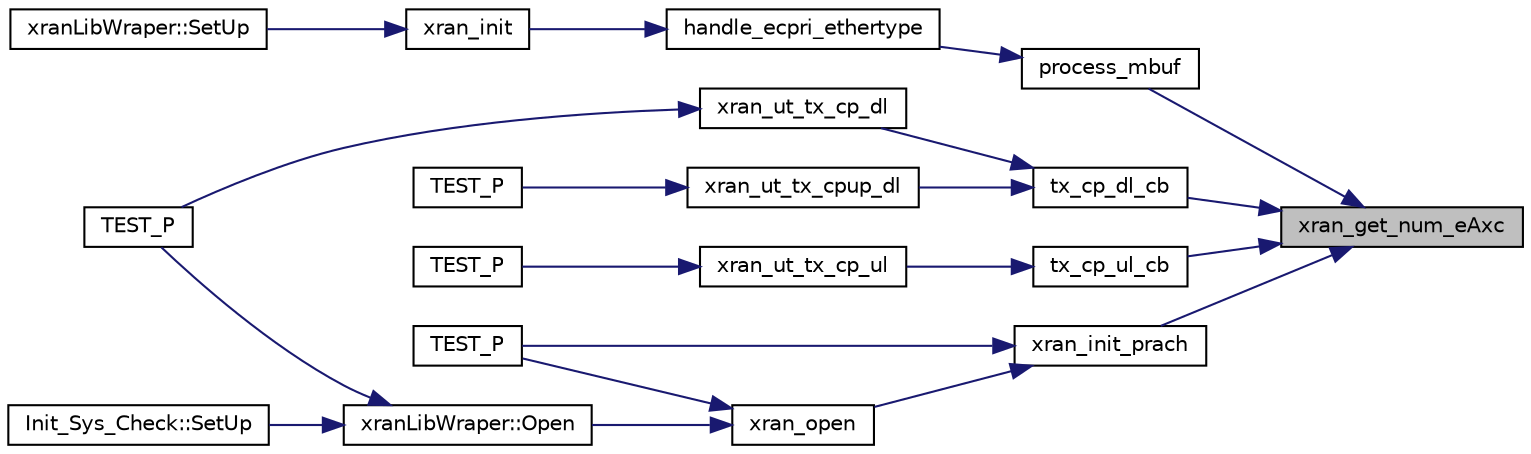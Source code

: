 digraph "xran_get_num_eAxc"
{
 // LATEX_PDF_SIZE
  edge [fontname="Helvetica",fontsize="10",labelfontname="Helvetica",labelfontsize="10"];
  node [fontname="Helvetica",fontsize="10",shape=record];
  rankdir="RL";
  Node1 [label="xran_get_num_eAxc",height=0.2,width=0.4,color="black", fillcolor="grey75", style="filled", fontcolor="black",tooltip="Get the configuration of the number of antenna for UL."];
  Node1 -> Node2 [dir="back",color="midnightblue",fontsize="10",style="solid",fontname="Helvetica"];
  Node2 [label="process_mbuf",height=0.2,width=0.4,color="black", fillcolor="white", style="filled",URL="$chain__tests_8cc.html#a3d4bd5c7eec6da4ab71688e209100761",tooltip=" "];
  Node2 -> Node3 [dir="back",color="midnightblue",fontsize="10",style="solid",fontname="Helvetica"];
  Node3 [label="handle_ecpri_ethertype",height=0.2,width=0.4,color="black", fillcolor="white", style="filled",URL="$xran__main_8c.html#a7a412a9cd0ac919dccb2112fb386d64a",tooltip=" "];
  Node3 -> Node4 [dir="back",color="midnightblue",fontsize="10",style="solid",fontname="Helvetica"];
  Node4 [label="xran_init",height=0.2,width=0.4,color="black", fillcolor="white", style="filled",URL="$xran__main_8c.html#a4ea0e9c036a1dc7605f53f1f862f4952",tooltip=" "];
  Node4 -> Node5 [dir="back",color="midnightblue",fontsize="10",style="solid",fontname="Helvetica"];
  Node5 [label="xranLibWraper::SetUp",height=0.2,width=0.4,color="black", fillcolor="white", style="filled",URL="$classxran_lib_wraper.html#a126b53d8cc57521b34496dbe3a26621f",tooltip=" "];
  Node1 -> Node6 [dir="back",color="midnightblue",fontsize="10",style="solid",fontname="Helvetica"];
  Node6 [label="tx_cp_dl_cb",height=0.2,width=0.4,color="black", fillcolor="white", style="filled",URL="$chain__tests_8cc.html#a4474e27c827459f3af40954b0c6f962b",tooltip=" "];
  Node6 -> Node7 [dir="back",color="midnightblue",fontsize="10",style="solid",fontname="Helvetica"];
  Node7 [label="xran_ut_tx_cp_dl",height=0.2,width=0.4,color="black", fillcolor="white", style="filled",URL="$chain__tests_8cc.html#af4e08ea14f09b53fce43ec39aba7a605",tooltip=" "];
  Node7 -> Node8 [dir="back",color="midnightblue",fontsize="10",style="solid",fontname="Helvetica"];
  Node8 [label="TEST_P",height=0.2,width=0.4,color="black", fillcolor="white", style="filled",URL="$chain__tests_8cc.html#a6c5f599800ca755367ad7df4da60eb86",tooltip=" "];
  Node6 -> Node9 [dir="back",color="midnightblue",fontsize="10",style="solid",fontname="Helvetica"];
  Node9 [label="xran_ut_tx_cpup_dl",height=0.2,width=0.4,color="black", fillcolor="white", style="filled",URL="$chain__tests_8cc.html#ad274ca70e6c47c2c549422b1cba1f0b0",tooltip=" "];
  Node9 -> Node10 [dir="back",color="midnightblue",fontsize="10",style="solid",fontname="Helvetica"];
  Node10 [label="TEST_P",height=0.2,width=0.4,color="black", fillcolor="white", style="filled",URL="$chain__tests_8cc.html#a9dc1e3a47b655cad97eed3db3cdebd92",tooltip=" "];
  Node1 -> Node11 [dir="back",color="midnightblue",fontsize="10",style="solid",fontname="Helvetica"];
  Node11 [label="tx_cp_ul_cb",height=0.2,width=0.4,color="black", fillcolor="white", style="filled",URL="$chain__tests_8cc.html#ab26e37a9d8915b33e29d632af88ff3a3",tooltip=" "];
  Node11 -> Node12 [dir="back",color="midnightblue",fontsize="10",style="solid",fontname="Helvetica"];
  Node12 [label="xran_ut_tx_cp_ul",height=0.2,width=0.4,color="black", fillcolor="white", style="filled",URL="$chain__tests_8cc.html#a61f8088ed26f5ccc6a323c3b0feb66c2",tooltip=" "];
  Node12 -> Node13 [dir="back",color="midnightblue",fontsize="10",style="solid",fontname="Helvetica"];
  Node13 [label="TEST_P",height=0.2,width=0.4,color="black", fillcolor="white", style="filled",URL="$chain__tests_8cc.html#a54a43b6c3ece3e568457002dbe5b5c1a",tooltip=" "];
  Node1 -> Node14 [dir="back",color="midnightblue",fontsize="10",style="solid",fontname="Helvetica"];
  Node14 [label="xran_init_prach",height=0.2,width=0.4,color="black", fillcolor="white", style="filled",URL="$xran__main_8c.html#a00025c5bad7b7b6eea4374226f8c54bb",tooltip=" "];
  Node14 -> Node15 [dir="back",color="midnightblue",fontsize="10",style="solid",fontname="Helvetica"];
  Node15 [label="TEST_P",height=0.2,width=0.4,color="black", fillcolor="white", style="filled",URL="$prach__functional_8cc.html#a62307393b7f454a2b348ada67997b796",tooltip=" "];
  Node14 -> Node16 [dir="back",color="midnightblue",fontsize="10",style="solid",fontname="Helvetica"];
  Node16 [label="xran_open",height=0.2,width=0.4,color="black", fillcolor="white", style="filled",URL="$xran__main_8c.html#a03f408f45e97aa68ca47c92e4e7d1a70",tooltip=" "];
  Node16 -> Node17 [dir="back",color="midnightblue",fontsize="10",style="solid",fontname="Helvetica"];
  Node17 [label="xranLibWraper::Open",height=0.2,width=0.4,color="black", fillcolor="white", style="filled",URL="$classxran_lib_wraper.html#ad93226058ef4fd59bd7d0cd55701b752",tooltip=" "];
  Node17 -> Node18 [dir="back",color="midnightblue",fontsize="10",style="solid",fontname="Helvetica"];
  Node18 [label="Init_Sys_Check::SetUp",height=0.2,width=0.4,color="black", fillcolor="white", style="filled",URL="$class_init___sys___check.html#a3a1707f6479611fdc609a3eb8a0cef1b",tooltip=" "];
  Node17 -> Node8 [dir="back",color="midnightblue",fontsize="10",style="solid",fontname="Helvetica"];
  Node16 -> Node15 [dir="back",color="midnightblue",fontsize="10",style="solid",fontname="Helvetica"];
}
